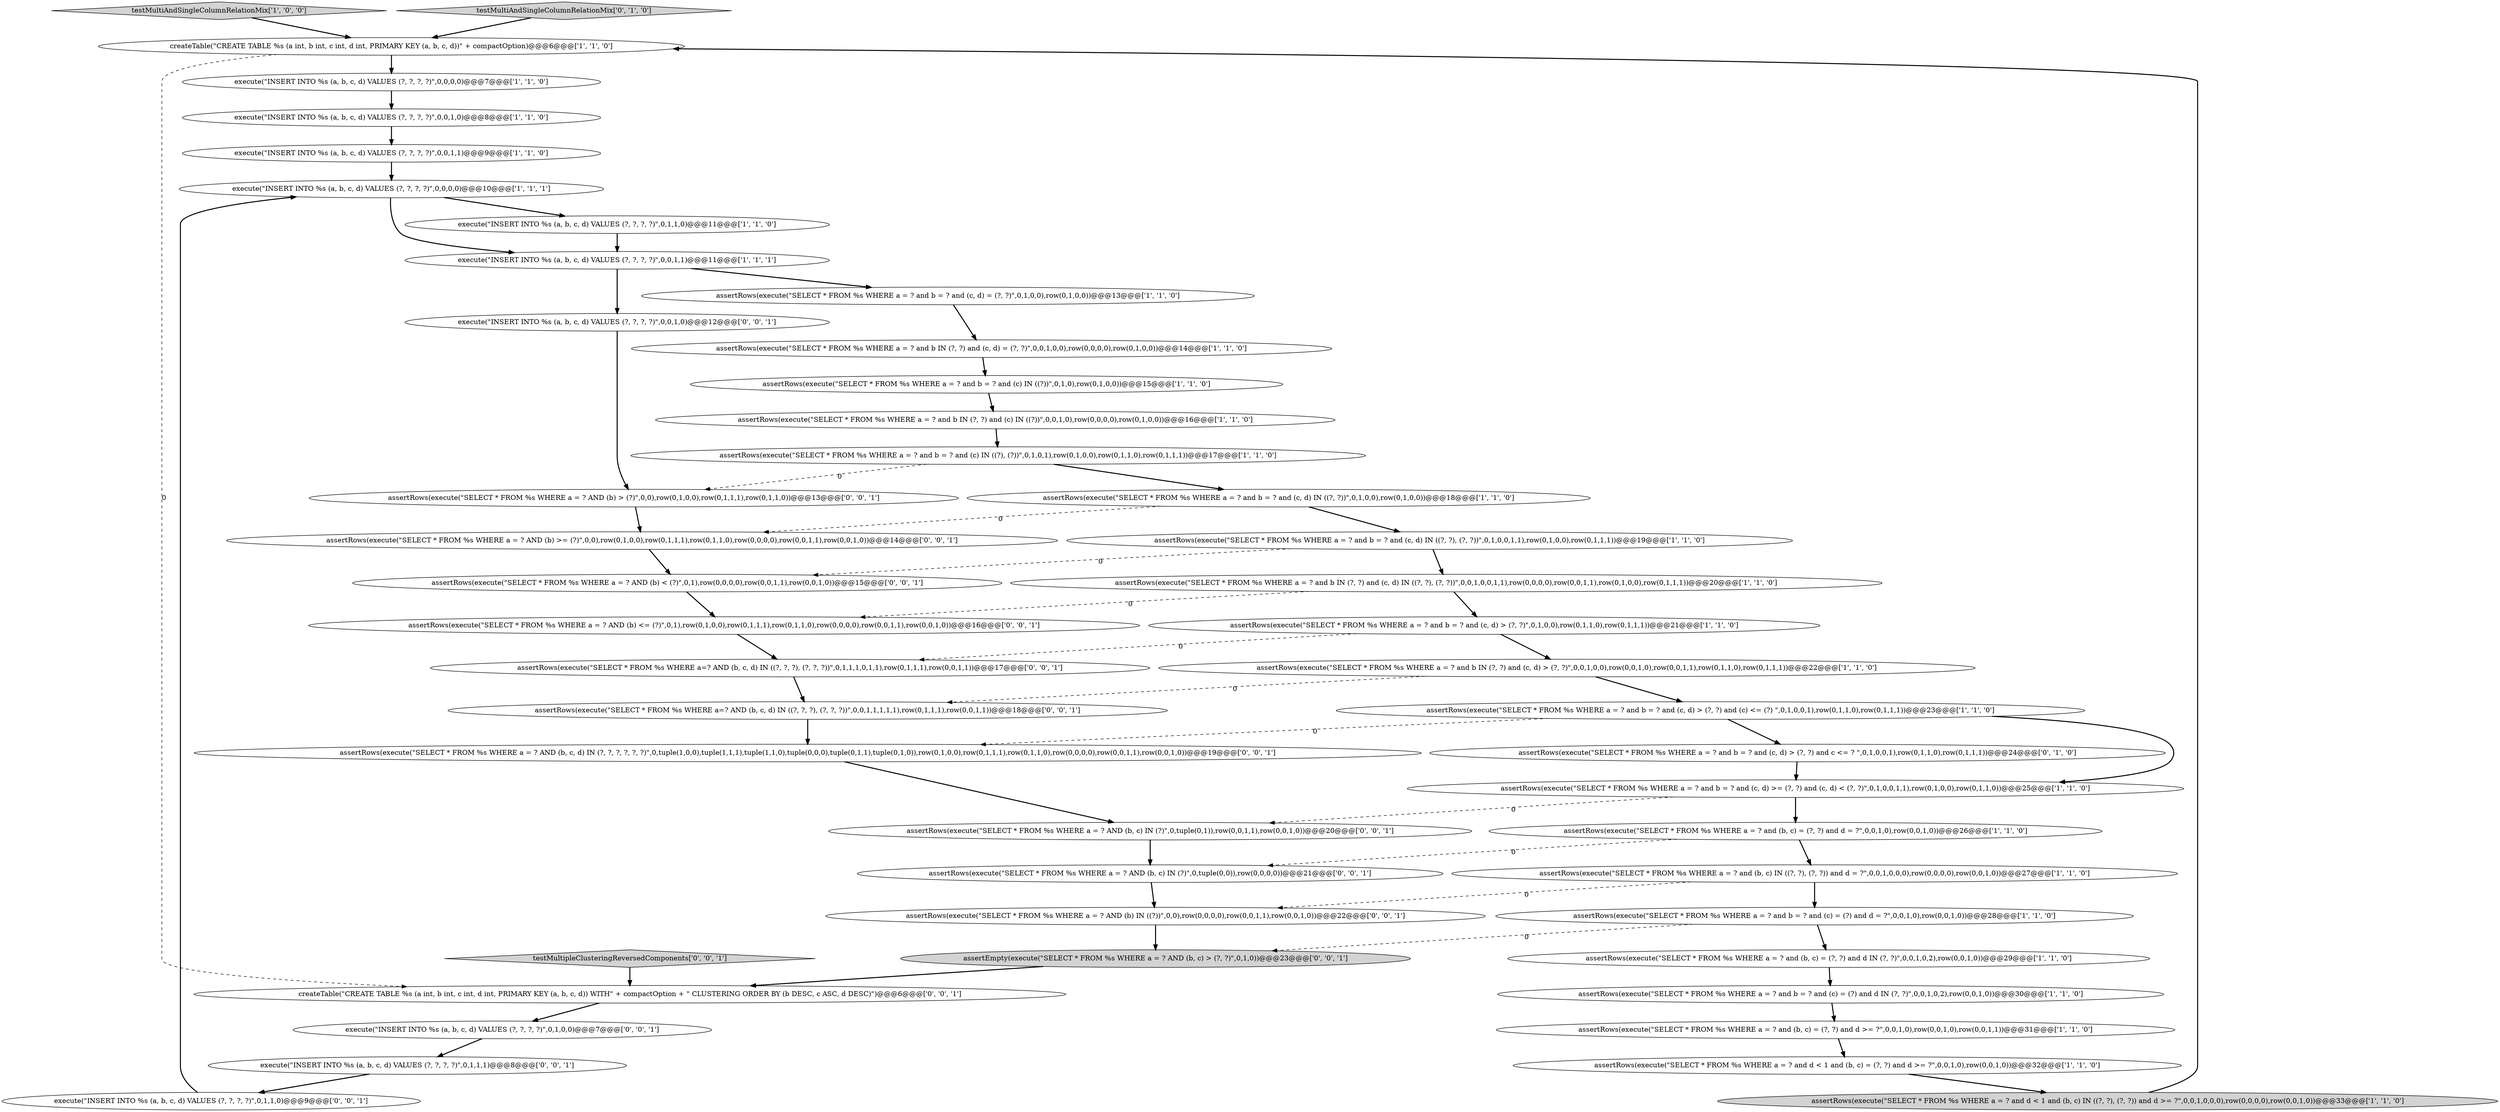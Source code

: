 digraph {
14 [style = filled, label = "testMultiAndSingleColumnRelationMix['1', '0', '0']", fillcolor = lightgray, shape = diamond image = "AAA0AAABBB1BBB"];
35 [style = filled, label = "assertRows(execute(\"SELECT * FROM %s WHERE a = ? AND (b) IN ((?))\",0,0),row(0,0,0,0),row(0,0,1,1),row(0,0,1,0))@@@22@@@['0', '0', '1']", fillcolor = white, shape = ellipse image = "AAA0AAABBB3BBB"];
40 [style = filled, label = "testMultipleClusteringReversedComponents['0', '0', '1']", fillcolor = lightgray, shape = diamond image = "AAA0AAABBB3BBB"];
45 [style = filled, label = "assertRows(execute(\"SELECT * FROM %s WHERE a = ? AND (b, c) IN (?)\",0,tuple(0,1)),row(0,0,1,1),row(0,0,1,0))@@@20@@@['0', '0', '1']", fillcolor = white, shape = ellipse image = "AAA0AAABBB3BBB"];
19 [style = filled, label = "assertRows(execute(\"SELECT * FROM %s WHERE a = ? and (b, c) = (?, ?) and d >= ?\",0,0,1,0),row(0,0,1,0),row(0,0,1,1))@@@31@@@['1', '1', '0']", fillcolor = white, shape = ellipse image = "AAA0AAABBB1BBB"];
5 [style = filled, label = "execute(\"INSERT INTO %s (a, b, c, d) VALUES (?, ?, ?, ?)\",0,0,0,0)@@@7@@@['1', '1', '0']", fillcolor = white, shape = ellipse image = "AAA0AAABBB1BBB"];
15 [style = filled, label = "createTable(\"CREATE TABLE %s (a int, b int, c int, d int, PRIMARY KEY (a, b, c, d))\" + compactOption)@@@6@@@['1', '1', '0']", fillcolor = white, shape = ellipse image = "AAA0AAABBB1BBB"];
34 [style = filled, label = "assertRows(execute(\"SELECT * FROM %s WHERE a=? AND (b, c, d) IN ((?, ?, ?), (?, ?, ?))\",0,0,1,1,1,1,1),row(0,1,1,1),row(0,0,1,1))@@@18@@@['0', '0', '1']", fillcolor = white, shape = ellipse image = "AAA0AAABBB3BBB"];
18 [style = filled, label = "assertRows(execute(\"SELECT * FROM %s WHERE a = ? and b = ? and (c) = (?) and d = ?\",0,0,1,0),row(0,0,1,0))@@@28@@@['1', '1', '0']", fillcolor = white, shape = ellipse image = "AAA0AAABBB1BBB"];
29 [style = filled, label = "testMultiAndSingleColumnRelationMix['0', '1', '0']", fillcolor = lightgray, shape = diamond image = "AAA0AAABBB2BBB"];
39 [style = filled, label = "execute(\"INSERT INTO %s (a, b, c, d) VALUES (?, ?, ?, ?)\",0,1,1,1)@@@8@@@['0', '0', '1']", fillcolor = white, shape = ellipse image = "AAA0AAABBB3BBB"];
46 [style = filled, label = "assertRows(execute(\"SELECT * FROM %s WHERE a = ? AND (b, c, d) IN (?, ?, ?, ?, ?, ?)\",0,tuple(1,0,0),tuple(1,1,1),tuple(1,1,0),tuple(0,0,0),tuple(0,1,1),tuple(0,1,0)),row(0,1,0,0),row(0,1,1,1),row(0,1,1,0),row(0,0,0,0),row(0,0,1,1),row(0,0,1,0))@@@19@@@['0', '0', '1']", fillcolor = white, shape = ellipse image = "AAA0AAABBB3BBB"];
22 [style = filled, label = "execute(\"INSERT INTO %s (a, b, c, d) VALUES (?, ?, ?, ?)\",0,0,1,0)@@@8@@@['1', '1', '0']", fillcolor = white, shape = ellipse image = "AAA0AAABBB1BBB"];
32 [style = filled, label = "assertRows(execute(\"SELECT * FROM %s WHERE a = ? AND (b) <= (?)\",0,1),row(0,1,0,0),row(0,1,1,1),row(0,1,1,0),row(0,0,0,0),row(0,0,1,1),row(0,0,1,0))@@@16@@@['0', '0', '1']", fillcolor = white, shape = ellipse image = "AAA0AAABBB3BBB"];
28 [style = filled, label = "assertRows(execute(\"SELECT * FROM %s WHERE a = ? and b = ? and (c, d) > (?, ?) and c <= ? \",0,1,0,0,1),row(0,1,1,0),row(0,1,1,1))@@@24@@@['0', '1', '0']", fillcolor = white, shape = ellipse image = "AAA1AAABBB2BBB"];
42 [style = filled, label = "assertEmpty(execute(\"SELECT * FROM %s WHERE a = ? AND (b, c) > (?, ?)\",0,1,0))@@@23@@@['0', '0', '1']", fillcolor = lightgray, shape = ellipse image = "AAA0AAABBB3BBB"];
36 [style = filled, label = "assertRows(execute(\"SELECT * FROM %s WHERE a = ? AND (b) < (?)\",0,1),row(0,0,0,0),row(0,0,1,1),row(0,0,1,0))@@@15@@@['0', '0', '1']", fillcolor = white, shape = ellipse image = "AAA0AAABBB3BBB"];
26 [style = filled, label = "assertRows(execute(\"SELECT * FROM %s WHERE a = ? and d < 1 and (b, c) = (?, ?) and d >= ?\",0,0,1,0),row(0,0,1,0))@@@32@@@['1', '1', '0']", fillcolor = white, shape = ellipse image = "AAA0AAABBB1BBB"];
31 [style = filled, label = "createTable(\"CREATE TABLE %s (a int, b int, c int, d int, PRIMARY KEY (a, b, c, d)) WITH\" + compactOption + \" CLUSTERING ORDER BY (b DESC, c ASC, d DESC)\")@@@6@@@['0', '0', '1']", fillcolor = white, shape = ellipse image = "AAA0AAABBB3BBB"];
11 [style = filled, label = "assertRows(execute(\"SELECT * FROM %s WHERE a = ? and (b, c) IN ((?, ?), (?, ?)) and d = ?\",0,0,1,0,0,0),row(0,0,0,0),row(0,0,1,0))@@@27@@@['1', '1', '0']", fillcolor = white, shape = ellipse image = "AAA0AAABBB1BBB"];
12 [style = filled, label = "assertRows(execute(\"SELECT * FROM %s WHERE a = ? and b IN (?, ?) and (c, d) IN ((?, ?), (?, ?))\",0,0,1,0,0,1,1),row(0,0,0,0),row(0,0,1,1),row(0,1,0,0),row(0,1,1,1))@@@20@@@['1', '1', '0']", fillcolor = white, shape = ellipse image = "AAA0AAABBB1BBB"];
0 [style = filled, label = "assertRows(execute(\"SELECT * FROM %s WHERE a = ? and (b, c) = (?, ?) and d = ?\",0,0,1,0),row(0,0,1,0))@@@26@@@['1', '1', '0']", fillcolor = white, shape = ellipse image = "AAA0AAABBB1BBB"];
37 [style = filled, label = "execute(\"INSERT INTO %s (a, b, c, d) VALUES (?, ?, ?, ?)\",0,1,0,0)@@@7@@@['0', '0', '1']", fillcolor = white, shape = ellipse image = "AAA0AAABBB3BBB"];
38 [style = filled, label = "execute(\"INSERT INTO %s (a, b, c, d) VALUES (?, ?, ?, ?)\",0,0,1,0)@@@12@@@['0', '0', '1']", fillcolor = white, shape = ellipse image = "AAA0AAABBB3BBB"];
20 [style = filled, label = "execute(\"INSERT INTO %s (a, b, c, d) VALUES (?, ?, ?, ?)\",0,0,0,0)@@@10@@@['1', '1', '1']", fillcolor = white, shape = ellipse image = "AAA0AAABBB1BBB"];
1 [style = filled, label = "assertRows(execute(\"SELECT * FROM %s WHERE a = ? and b = ? and (c) = (?) and d IN (?, ?)\",0,0,1,0,2),row(0,0,1,0))@@@30@@@['1', '1', '0']", fillcolor = white, shape = ellipse image = "AAA0AAABBB1BBB"];
13 [style = filled, label = "assertRows(execute(\"SELECT * FROM %s WHERE a = ? and b IN (?, ?) and (c) IN ((?))\",0,0,1,0),row(0,0,0,0),row(0,1,0,0))@@@16@@@['1', '1', '0']", fillcolor = white, shape = ellipse image = "AAA0AAABBB1BBB"];
6 [style = filled, label = "assertRows(execute(\"SELECT * FROM %s WHERE a = ? and b = ? and (c, d) = (?, ?)\",0,1,0,0),row(0,1,0,0))@@@13@@@['1', '1', '0']", fillcolor = white, shape = ellipse image = "AAA0AAABBB1BBB"];
25 [style = filled, label = "execute(\"INSERT INTO %s (a, b, c, d) VALUES (?, ?, ?, ?)\",0,0,1,1)@@@11@@@['1', '1', '1']", fillcolor = white, shape = ellipse image = "AAA0AAABBB1BBB"];
21 [style = filled, label = "assertRows(execute(\"SELECT * FROM %s WHERE a = ? and b = ? and (c) IN ((?), (?))\",0,1,0,1),row(0,1,0,0),row(0,1,1,0),row(0,1,1,1))@@@17@@@['1', '1', '0']", fillcolor = white, shape = ellipse image = "AAA0AAABBB1BBB"];
17 [style = filled, label = "assertRows(execute(\"SELECT * FROM %s WHERE a = ? and b = ? and (c, d) IN ((?, ?), (?, ?))\",0,1,0,0,1,1),row(0,1,0,0),row(0,1,1,1))@@@19@@@['1', '1', '0']", fillcolor = white, shape = ellipse image = "AAA0AAABBB1BBB"];
2 [style = filled, label = "assertRows(execute(\"SELECT * FROM %s WHERE a = ? and b = ? and (c, d) > (?, ?) and (c) <= (?) \",0,1,0,0,1),row(0,1,1,0),row(0,1,1,1))@@@23@@@['1', '1', '0']", fillcolor = white, shape = ellipse image = "AAA0AAABBB1BBB"];
7 [style = filled, label = "assertRows(execute(\"SELECT * FROM %s WHERE a = ? and b IN (?, ?) and (c, d) = (?, ?)\",0,0,1,0,0),row(0,0,0,0),row(0,1,0,0))@@@14@@@['1', '1', '0']", fillcolor = white, shape = ellipse image = "AAA0AAABBB1BBB"];
24 [style = filled, label = "assertRows(execute(\"SELECT * FROM %s WHERE a = ? and d < 1 and (b, c) IN ((?, ?), (?, ?)) and d >= ?\",0,0,1,0,0,0),row(0,0,0,0),row(0,0,1,0))@@@33@@@['1', '1', '0']", fillcolor = lightgray, shape = ellipse image = "AAA0AAABBB1BBB"];
23 [style = filled, label = "assertRows(execute(\"SELECT * FROM %s WHERE a = ? and b = ? and (c) IN ((?))\",0,1,0),row(0,1,0,0))@@@15@@@['1', '1', '0']", fillcolor = white, shape = ellipse image = "AAA0AAABBB1BBB"];
43 [style = filled, label = "assertRows(execute(\"SELECT * FROM %s WHERE a = ? AND (b) >= (?)\",0,0),row(0,1,0,0),row(0,1,1,1),row(0,1,1,0),row(0,0,0,0),row(0,0,1,1),row(0,0,1,0))@@@14@@@['0', '0', '1']", fillcolor = white, shape = ellipse image = "AAA0AAABBB3BBB"];
33 [style = filled, label = "assertRows(execute(\"SELECT * FROM %s WHERE a=? AND (b, c, d) IN ((?, ?, ?), (?, ?, ?))\",0,1,1,1,0,1,1),row(0,1,1,1),row(0,0,1,1))@@@17@@@['0', '0', '1']", fillcolor = white, shape = ellipse image = "AAA0AAABBB3BBB"];
9 [style = filled, label = "assertRows(execute(\"SELECT * FROM %s WHERE a = ? and (b, c) = (?, ?) and d IN (?, ?)\",0,0,1,0,2),row(0,0,1,0))@@@29@@@['1', '1', '0']", fillcolor = white, shape = ellipse image = "AAA0AAABBB1BBB"];
8 [style = filled, label = "assertRows(execute(\"SELECT * FROM %s WHERE a = ? and b = ? and (c, d) >= (?, ?) and (c, d) < (?, ?)\",0,1,0,0,1,1),row(0,1,0,0),row(0,1,1,0))@@@25@@@['1', '1', '0']", fillcolor = white, shape = ellipse image = "AAA0AAABBB1BBB"];
16 [style = filled, label = "assertRows(execute(\"SELECT * FROM %s WHERE a = ? and b = ? and (c, d) IN ((?, ?))\",0,1,0,0),row(0,1,0,0))@@@18@@@['1', '1', '0']", fillcolor = white, shape = ellipse image = "AAA0AAABBB1BBB"];
3 [style = filled, label = "assertRows(execute(\"SELECT * FROM %s WHERE a = ? and b = ? and (c, d) > (?, ?)\",0,1,0,0),row(0,1,1,0),row(0,1,1,1))@@@21@@@['1', '1', '0']", fillcolor = white, shape = ellipse image = "AAA0AAABBB1BBB"];
4 [style = filled, label = "execute(\"INSERT INTO %s (a, b, c, d) VALUES (?, ?, ?, ?)\",0,0,1,1)@@@9@@@['1', '1', '0']", fillcolor = white, shape = ellipse image = "AAA0AAABBB1BBB"];
41 [style = filled, label = "assertRows(execute(\"SELECT * FROM %s WHERE a = ? AND (b) > (?)\",0,0),row(0,1,0,0),row(0,1,1,1),row(0,1,1,0))@@@13@@@['0', '0', '1']", fillcolor = white, shape = ellipse image = "AAA0AAABBB3BBB"];
27 [style = filled, label = "assertRows(execute(\"SELECT * FROM %s WHERE a = ? and b IN (?, ?) and (c, d) > (?, ?)\",0,0,1,0,0),row(0,0,1,0),row(0,0,1,1),row(0,1,1,0),row(0,1,1,1))@@@22@@@['1', '1', '0']", fillcolor = white, shape = ellipse image = "AAA0AAABBB1BBB"];
44 [style = filled, label = "execute(\"INSERT INTO %s (a, b, c, d) VALUES (?, ?, ?, ?)\",0,1,1,0)@@@9@@@['0', '0', '1']", fillcolor = white, shape = ellipse image = "AAA0AAABBB3BBB"];
30 [style = filled, label = "assertRows(execute(\"SELECT * FROM %s WHERE a = ? AND (b, c) IN (?)\",0,tuple(0,0)),row(0,0,0,0))@@@21@@@['0', '0', '1']", fillcolor = white, shape = ellipse image = "AAA0AAABBB3BBB"];
10 [style = filled, label = "execute(\"INSERT INTO %s (a, b, c, d) VALUES (?, ?, ?, ?)\",0,1,1,0)@@@11@@@['1', '1', '0']", fillcolor = white, shape = ellipse image = "AAA0AAABBB1BBB"];
7->23 [style = bold, label=""];
26->24 [style = bold, label=""];
31->37 [style = bold, label=""];
16->43 [style = dashed, label="0"];
2->46 [style = dashed, label="0"];
20->10 [style = bold, label=""];
42->31 [style = bold, label=""];
3->33 [style = dashed, label="0"];
8->0 [style = bold, label=""];
21->16 [style = bold, label=""];
24->15 [style = bold, label=""];
41->43 [style = bold, label=""];
45->30 [style = bold, label=""];
35->42 [style = bold, label=""];
38->41 [style = bold, label=""];
33->34 [style = bold, label=""];
28->8 [style = bold, label=""];
27->34 [style = dashed, label="0"];
17->12 [style = bold, label=""];
11->18 [style = bold, label=""];
25->38 [style = bold, label=""];
40->31 [style = bold, label=""];
10->25 [style = bold, label=""];
44->20 [style = bold, label=""];
21->41 [style = dashed, label="0"];
0->11 [style = bold, label=""];
4->20 [style = bold, label=""];
3->27 [style = bold, label=""];
2->28 [style = bold, label=""];
8->45 [style = dashed, label="0"];
2->8 [style = bold, label=""];
20->25 [style = bold, label=""];
46->45 [style = bold, label=""];
23->13 [style = bold, label=""];
18->9 [style = bold, label=""];
18->42 [style = dashed, label="0"];
37->39 [style = bold, label=""];
12->3 [style = bold, label=""];
34->46 [style = bold, label=""];
0->30 [style = dashed, label="0"];
22->4 [style = bold, label=""];
19->26 [style = bold, label=""];
15->5 [style = bold, label=""];
5->22 [style = bold, label=""];
1->19 [style = bold, label=""];
43->36 [style = bold, label=""];
36->32 [style = bold, label=""];
29->15 [style = bold, label=""];
15->31 [style = dashed, label="0"];
17->36 [style = dashed, label="0"];
16->17 [style = bold, label=""];
30->35 [style = bold, label=""];
32->33 [style = bold, label=""];
6->7 [style = bold, label=""];
14->15 [style = bold, label=""];
9->1 [style = bold, label=""];
25->6 [style = bold, label=""];
12->32 [style = dashed, label="0"];
11->35 [style = dashed, label="0"];
39->44 [style = bold, label=""];
27->2 [style = bold, label=""];
13->21 [style = bold, label=""];
}
